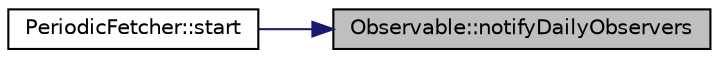 digraph "Observable::notifyDailyObservers"
{
 // LATEX_PDF_SIZE
  edge [fontname="Helvetica",fontsize="10",labelfontname="Helvetica",labelfontsize="10"];
  node [fontname="Helvetica",fontsize="10",shape=record];
  rankdir="RL";
  Node1 [label="Observable::notifyDailyObservers",height=0.2,width=0.4,color="black", fillcolor="grey75", style="filled", fontcolor="black",tooltip="Sends daily-specific updates to all observers."];
  Node1 -> Node2 [dir="back",color="midnightblue",fontsize="10",style="solid",fontname="Helvetica"];
  Node2 [label="PeriodicFetcher::start",height=0.2,width=0.4,color="black", fillcolor="white", style="filled",URL="$classPeriodicFetcher.html#a84f9a218ccb184feb1a8027b2ac9ac44",tooltip="Begin the periodic fetching and processing of data."];
}
